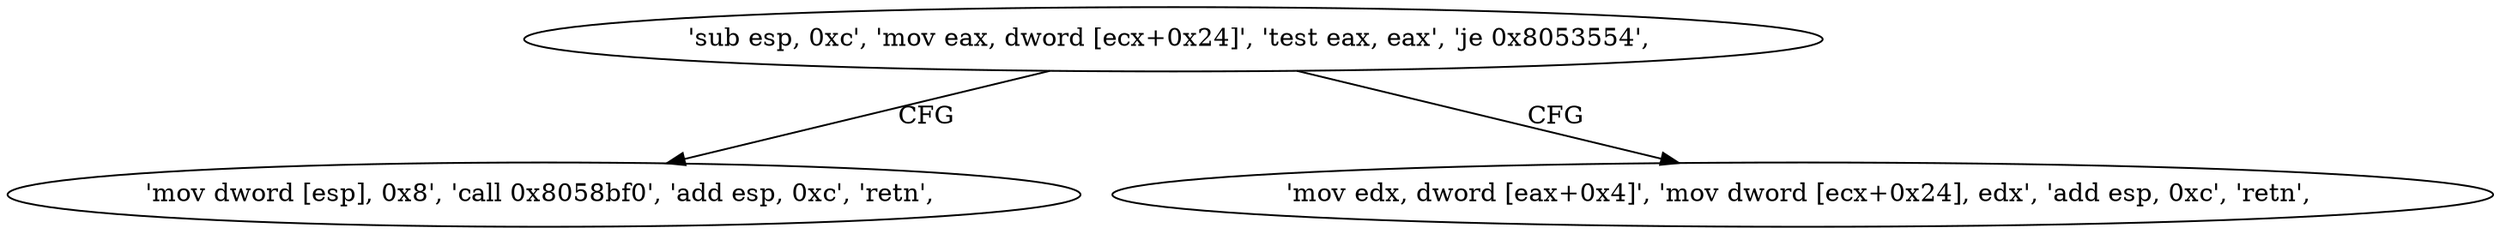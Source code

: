 digraph "func" {
"134559040" [label = "'sub esp, 0xc', 'mov eax, dword [ecx+0x24]', 'test eax, eax', 'je 0x8053554', " ]
"134559060" [label = "'mov dword [esp], 0x8', 'call 0x8058bf0', 'add esp, 0xc', 'retn', " ]
"134559050" [label = "'mov edx, dword [eax+0x4]', 'mov dword [ecx+0x24], edx', 'add esp, 0xc', 'retn', " ]
"134559040" -> "134559060" [ label = "CFG" ]
"134559040" -> "134559050" [ label = "CFG" ]
}
